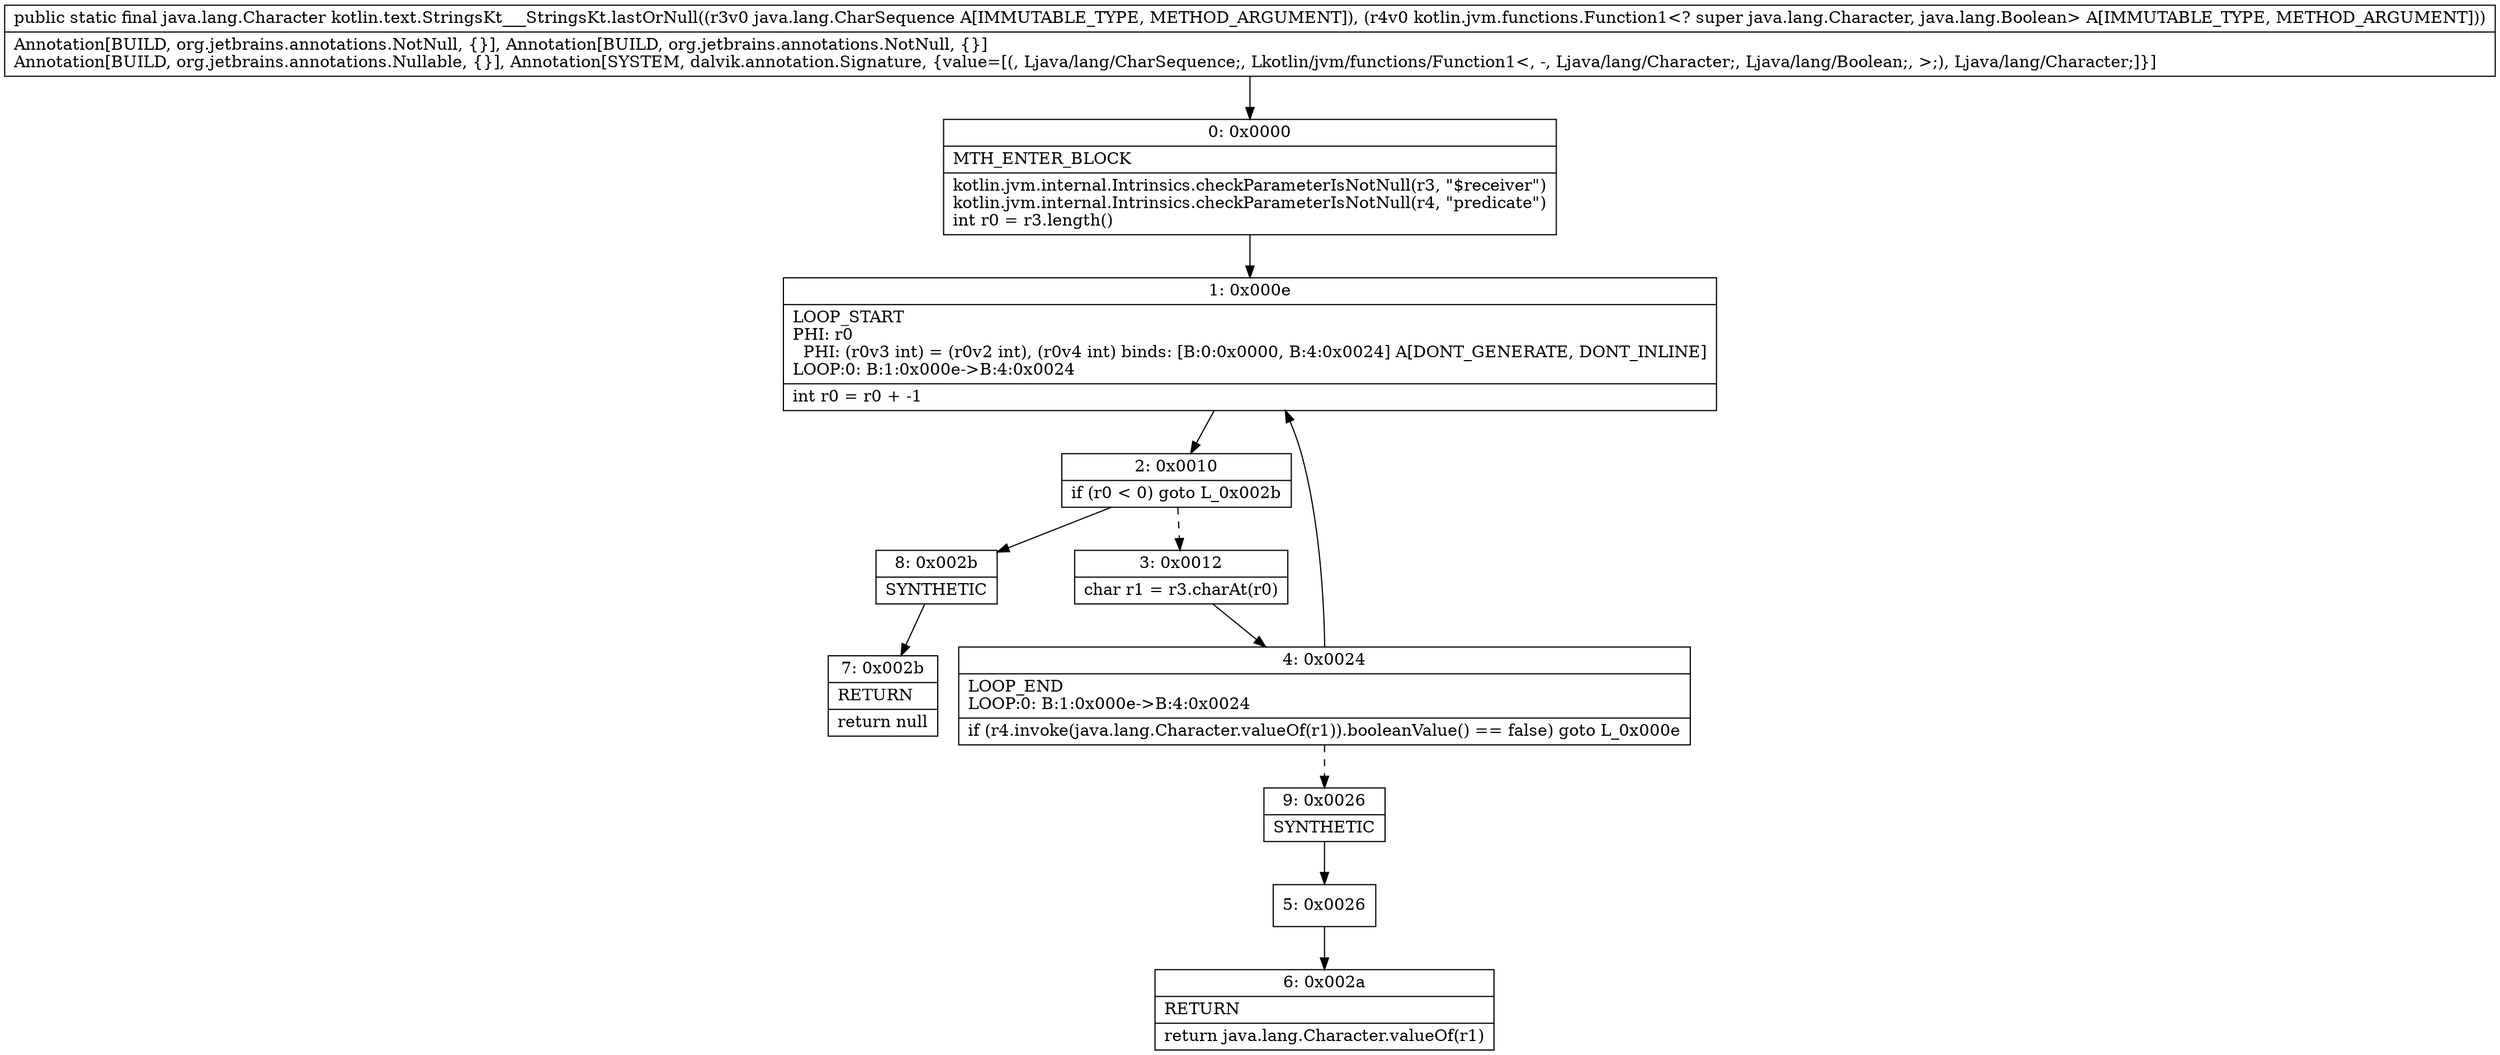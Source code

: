 digraph "CFG forkotlin.text.StringsKt___StringsKt.lastOrNull(Ljava\/lang\/CharSequence;Lkotlin\/jvm\/functions\/Function1;)Ljava\/lang\/Character;" {
Node_0 [shape=record,label="{0\:\ 0x0000|MTH_ENTER_BLOCK\l|kotlin.jvm.internal.Intrinsics.checkParameterIsNotNull(r3, \"$receiver\")\lkotlin.jvm.internal.Intrinsics.checkParameterIsNotNull(r4, \"predicate\")\lint r0 = r3.length()\l}"];
Node_1 [shape=record,label="{1\:\ 0x000e|LOOP_START\lPHI: r0 \l  PHI: (r0v3 int) = (r0v2 int), (r0v4 int) binds: [B:0:0x0000, B:4:0x0024] A[DONT_GENERATE, DONT_INLINE]\lLOOP:0: B:1:0x000e\-\>B:4:0x0024\l|int r0 = r0 + \-1\l}"];
Node_2 [shape=record,label="{2\:\ 0x0010|if (r0 \< 0) goto L_0x002b\l}"];
Node_3 [shape=record,label="{3\:\ 0x0012|char r1 = r3.charAt(r0)\l}"];
Node_4 [shape=record,label="{4\:\ 0x0024|LOOP_END\lLOOP:0: B:1:0x000e\-\>B:4:0x0024\l|if (r4.invoke(java.lang.Character.valueOf(r1)).booleanValue() == false) goto L_0x000e\l}"];
Node_5 [shape=record,label="{5\:\ 0x0026}"];
Node_6 [shape=record,label="{6\:\ 0x002a|RETURN\l|return java.lang.Character.valueOf(r1)\l}"];
Node_7 [shape=record,label="{7\:\ 0x002b|RETURN\l|return null\l}"];
Node_8 [shape=record,label="{8\:\ 0x002b|SYNTHETIC\l}"];
Node_9 [shape=record,label="{9\:\ 0x0026|SYNTHETIC\l}"];
MethodNode[shape=record,label="{public static final java.lang.Character kotlin.text.StringsKt___StringsKt.lastOrNull((r3v0 java.lang.CharSequence A[IMMUTABLE_TYPE, METHOD_ARGUMENT]), (r4v0 kotlin.jvm.functions.Function1\<? super java.lang.Character, java.lang.Boolean\> A[IMMUTABLE_TYPE, METHOD_ARGUMENT]))  | Annotation[BUILD, org.jetbrains.annotations.NotNull, \{\}], Annotation[BUILD, org.jetbrains.annotations.NotNull, \{\}]\lAnnotation[BUILD, org.jetbrains.annotations.Nullable, \{\}], Annotation[SYSTEM, dalvik.annotation.Signature, \{value=[(, Ljava\/lang\/CharSequence;, Lkotlin\/jvm\/functions\/Function1\<, \-, Ljava\/lang\/Character;, Ljava\/lang\/Boolean;, \>;), Ljava\/lang\/Character;]\}]\l}"];
MethodNode -> Node_0;
Node_0 -> Node_1;
Node_1 -> Node_2;
Node_2 -> Node_3[style=dashed];
Node_2 -> Node_8;
Node_3 -> Node_4;
Node_4 -> Node_1;
Node_4 -> Node_9[style=dashed];
Node_5 -> Node_6;
Node_8 -> Node_7;
Node_9 -> Node_5;
}

